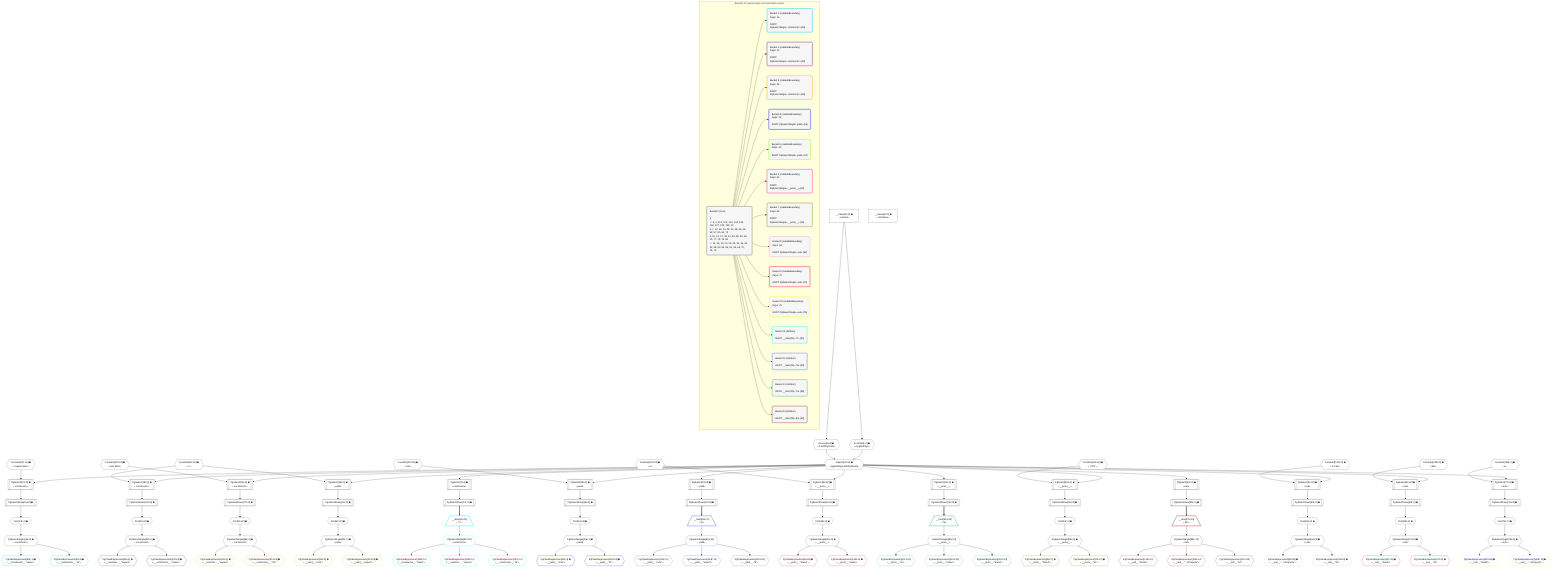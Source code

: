 %%{init: {'themeVariables': { 'fontSize': '12px'}}}%%
graph TD
    classDef path fill:#eee,stroke:#000,color:#000
    classDef plan fill:#fff,stroke-width:1px,color:#000
    classDef itemplan fill:#fff,stroke-width:2px,color:#000
    classDef unbatchedplan fill:#dff,stroke-width:1px,color:#000
    classDef sideeffectplan fill:#fcc,stroke-width:2px,color:#000
    classDef bucket fill:#f6f6f6,color:#000,stroke-width:2px,text-align:left

    subgraph "Buckets for queries/v4/js-reserved-table-names"
    Bucket0("Bucket 0 (root)<br /><br />1: <br />ᐳ: 8, 9, 121, 122, 123, 124, 125, 126, 127, 128, 129, 10<br />2: 7, 12, 18, 24, 29, 32, 38, 43, 46, 52, 57, 60, 66, 72<br />3: 15, 21, 27, 35, 41, 49, 55, 63, 69, 75, 77, 78, 79, 80<br />ᐳ: 14, 16, 20, 22, 26, 28, 34, 36, 40, 42, 48, 50, 54, 56, 62, 64, 68, 70, 74, 76"):::bucket
    Bucket1("Bucket 1 (nullableBoundary)<br />Deps: 16<br /><br />ROOT PgSelectSingleᐸconstructorᐳ[16]"):::bucket
    Bucket2("Bucket 2 (nullableBoundary)<br />Deps: 22<br /><br />ROOT PgSelectSingleᐸconstructorᐳ[22]"):::bucket
    Bucket3("Bucket 3 (nullableBoundary)<br />Deps: 28<br /><br />ROOT PgSelectSingleᐸconstructorᐳ[28]"):::bucket
    Bucket4("Bucket 4 (nullableBoundary)<br />Deps: 36<br /><br />ROOT PgSelectSingleᐸyieldᐳ[36]"):::bucket
    Bucket5("Bucket 5 (nullableBoundary)<br />Deps: 42<br /><br />ROOT PgSelectSingleᐸyieldᐳ[42]"):::bucket
    Bucket6("Bucket 6 (nullableBoundary)<br />Deps: 50<br /><br />ROOT PgSelectSingleᐸ__proto__ᐳ[50]"):::bucket
    Bucket7("Bucket 7 (nullableBoundary)<br />Deps: 56<br /><br />ROOT PgSelectSingleᐸ__proto__ᐳ[56]"):::bucket
    Bucket8("Bucket 8 (nullableBoundary)<br />Deps: 64<br /><br />ROOT PgSelectSingleᐸnullᐳ[64]"):::bucket
    Bucket9("Bucket 9 (nullableBoundary)<br />Deps: 70<br /><br />ROOT PgSelectSingleᐸnullᐳ[70]"):::bucket
    Bucket10("Bucket 10 (nullableBoundary)<br />Deps: 76<br /><br />ROOT PgSelectSingleᐸnullᐳ[76]"):::bucket
    Bucket11("Bucket 11 (listItem)<br /><br />ROOT __Item{11}ᐸ77ᐳ[81]"):::bucket
    Bucket12("Bucket 12 (listItem)<br /><br />ROOT __Item{12}ᐸ78ᐳ[83]"):::bucket
    Bucket13("Bucket 13 (listItem)<br /><br />ROOT __Item{13}ᐸ79ᐳ[85]"):::bucket
    Bucket14("Bucket 14 (listItem)<br /><br />ROOT __Item{14}ᐸ80ᐳ[87]"):::bucket
    end
    Bucket0 --> Bucket1 & Bucket2 & Bucket3 & Bucket4 & Bucket5 & Bucket6 & Bucket7 & Bucket8 & Bucket9 & Bucket10 & Bucket11 & Bucket12 & Bucket13 & Bucket14

    %% plan dependencies
    Object10{{"Object[10∈0] ➊<br />ᐸ{pgSettings,withPgClient}ᐳ"}}:::plan
    Access8{{"Access[8∈0] ➊<br />ᐸ2.pgSettingsᐳ"}}:::plan
    Access9{{"Access[9∈0] ➊<br />ᐸ2.withPgClientᐳ"}}:::plan
    Access8 & Access9 --> Object10
    PgSelect12[["PgSelect[12∈0] ➊<br />ᐸconstructorᐳ"]]:::plan
    Constant121{{"Constant[121∈0] ➊<br />ᐸ'Copper Wire'ᐳ"}}:::plan
    Object10 & Constant121 --> PgSelect12
    PgSelect18[["PgSelect[18∈0] ➊<br />ᐸconstructorᐳ"]]:::plan
    Constant122{{"Constant[122∈0] ➊<br />ᐸ2ᐳ"}}:::plan
    Object10 & Constant122 --> PgSelect18
    PgSelect24[["PgSelect[24∈0] ➊<br />ᐸconstructorᐳ"]]:::plan
    Constant123{{"Constant[123∈0] ➊<br />ᐸ'Iron Mine'ᐳ"}}:::plan
    Object10 & Constant123 --> PgSelect24
    PgSelect32[["PgSelect[32∈0] ➊<br />ᐸyieldᐳ"]]:::plan
    Constant124{{"Constant[124∈0] ➊<br />ᐸ'UK'ᐳ"}}:::plan
    Object10 & Constant124 --> PgSelect32
    PgSelect38[["PgSelect[38∈0] ➊<br />ᐸyieldᐳ"]]:::plan
    Object10 & Constant122 --> PgSelect38
    PgSelect46[["PgSelect[46∈0] ➊<br />ᐸ__proto__ᐳ"]]:::plan
    Constant125{{"Constant[125∈0] ➊<br />ᐸ1ᐳ"}}:::plan
    Object10 & Constant125 --> PgSelect46
    PgSelect52[["PgSelect[52∈0] ➊<br />ᐸ__proto__ᐳ"]]:::plan
    Constant126{{"Constant[126∈0] ➊<br />ᐸ'VCS'ᐳ"}}:::plan
    Object10 & Constant126 --> PgSelect52
    PgSelect60[["PgSelect[60∈0] ➊<br />ᐸnullᐳ"]]:::plan
    Constant127{{"Constant[127∈0] ➊<br />ᐸ'10 am'ᐳ"}}:::plan
    Object10 & Constant127 --> PgSelect60
    PgSelect66[["PgSelect[66∈0] ➊<br />ᐸnullᐳ"]]:::plan
    Constant128{{"Constant[128∈0] ➊<br />ᐸ'flat'ᐳ"}}:::plan
    Object10 & Constant128 --> PgSelect66
    PgSelect72[["PgSelect[72∈0] ➊<br />ᐸnullᐳ"]]:::plan
    Constant129{{"Constant[129∈0] ➊<br />ᐸ3ᐳ"}}:::plan
    Object10 & Constant129 --> PgSelect72
    PgSelect7[["PgSelect[7∈0] ➊<br />ᐸconstructorᐳ"]]:::plan
    Object10 --> PgSelect7
    __Value2["__Value[2∈0] ➊<br />ᐸcontextᐳ"]:::plan
    __Value2 --> Access8
    __Value2 --> Access9
    First14{{"First[14∈0] ➊"}}:::plan
    PgSelectRows15[["PgSelectRows[15∈0] ➊"]]:::plan
    PgSelectRows15 --> First14
    PgSelect12 --> PgSelectRows15
    PgSelectSingle16{{"PgSelectSingle[16∈0] ➊<br />ᐸconstructorᐳ"}}:::plan
    First14 --> PgSelectSingle16
    First20{{"First[20∈0] ➊"}}:::plan
    PgSelectRows21[["PgSelectRows[21∈0] ➊"]]:::plan
    PgSelectRows21 --> First20
    PgSelect18 --> PgSelectRows21
    PgSelectSingle22{{"PgSelectSingle[22∈0] ➊<br />ᐸconstructorᐳ"}}:::plan
    First20 --> PgSelectSingle22
    First26{{"First[26∈0] ➊"}}:::plan
    PgSelectRows27[["PgSelectRows[27∈0] ➊"]]:::plan
    PgSelectRows27 --> First26
    PgSelect24 --> PgSelectRows27
    PgSelectSingle28{{"PgSelectSingle[28∈0] ➊<br />ᐸconstructorᐳ"}}:::plan
    First26 --> PgSelectSingle28
    PgSelect29[["PgSelect[29∈0] ➊<br />ᐸyieldᐳ"]]:::plan
    Object10 --> PgSelect29
    First34{{"First[34∈0] ➊"}}:::plan
    PgSelectRows35[["PgSelectRows[35∈0] ➊"]]:::plan
    PgSelectRows35 --> First34
    PgSelect32 --> PgSelectRows35
    PgSelectSingle36{{"PgSelectSingle[36∈0] ➊<br />ᐸyieldᐳ"}}:::plan
    First34 --> PgSelectSingle36
    First40{{"First[40∈0] ➊"}}:::plan
    PgSelectRows41[["PgSelectRows[41∈0] ➊"]]:::plan
    PgSelectRows41 --> First40
    PgSelect38 --> PgSelectRows41
    PgSelectSingle42{{"PgSelectSingle[42∈0] ➊<br />ᐸyieldᐳ"}}:::plan
    First40 --> PgSelectSingle42
    PgSelect43[["PgSelect[43∈0] ➊<br />ᐸ__proto__ᐳ"]]:::plan
    Object10 --> PgSelect43
    First48{{"First[48∈0] ➊"}}:::plan
    PgSelectRows49[["PgSelectRows[49∈0] ➊"]]:::plan
    PgSelectRows49 --> First48
    PgSelect46 --> PgSelectRows49
    PgSelectSingle50{{"PgSelectSingle[50∈0] ➊<br />ᐸ__proto__ᐳ"}}:::plan
    First48 --> PgSelectSingle50
    First54{{"First[54∈0] ➊"}}:::plan
    PgSelectRows55[["PgSelectRows[55∈0] ➊"]]:::plan
    PgSelectRows55 --> First54
    PgSelect52 --> PgSelectRows55
    PgSelectSingle56{{"PgSelectSingle[56∈0] ➊<br />ᐸ__proto__ᐳ"}}:::plan
    First54 --> PgSelectSingle56
    PgSelect57[["PgSelect[57∈0] ➊<br />ᐸnullᐳ"]]:::plan
    Object10 --> PgSelect57
    First62{{"First[62∈0] ➊"}}:::plan
    PgSelectRows63[["PgSelectRows[63∈0] ➊"]]:::plan
    PgSelectRows63 --> First62
    PgSelect60 --> PgSelectRows63
    PgSelectSingle64{{"PgSelectSingle[64∈0] ➊<br />ᐸnullᐳ"}}:::plan
    First62 --> PgSelectSingle64
    First68{{"First[68∈0] ➊"}}:::plan
    PgSelectRows69[["PgSelectRows[69∈0] ➊"]]:::plan
    PgSelectRows69 --> First68
    PgSelect66 --> PgSelectRows69
    PgSelectSingle70{{"PgSelectSingle[70∈0] ➊<br />ᐸnullᐳ"}}:::plan
    First68 --> PgSelectSingle70
    First74{{"First[74∈0] ➊"}}:::plan
    PgSelectRows75[["PgSelectRows[75∈0] ➊"]]:::plan
    PgSelectRows75 --> First74
    PgSelect72 --> PgSelectRows75
    PgSelectSingle76{{"PgSelectSingle[76∈0] ➊<br />ᐸnullᐳ"}}:::plan
    First74 --> PgSelectSingle76
    PgSelectRows77[["PgSelectRows[77∈0] ➊"]]:::plan
    PgSelect7 --> PgSelectRows77
    PgSelectRows78[["PgSelectRows[78∈0] ➊"]]:::plan
    PgSelect29 --> PgSelectRows78
    PgSelectRows79[["PgSelectRows[79∈0] ➊"]]:::plan
    PgSelect43 --> PgSelectRows79
    PgSelectRows80[["PgSelectRows[80∈0] ➊"]]:::plan
    PgSelect57 --> PgSelectRows80
    __Value4["__Value[4∈0] ➊<br />ᐸrootValueᐳ"]:::plan
    PgClassExpression89{{"PgClassExpression[89∈1] ➊<br />ᐸ__constructor__.”name”ᐳ"}}:::plan
    PgSelectSingle16 --> PgClassExpression89
    PgClassExpression99{{"PgClassExpression[99∈1] ➊<br />ᐸ__constructor__.”id”ᐳ"}}:::plan
    PgSelectSingle16 --> PgClassExpression99
    PgClassExpression90{{"PgClassExpression[90∈2] ➊<br />ᐸ__construc..._.”export”ᐳ"}}:::plan
    PgSelectSingle22 --> PgClassExpression90
    PgClassExpression100{{"PgClassExpression[100∈2] ➊<br />ᐸ__constructor__.”name”ᐳ"}}:::plan
    PgSelectSingle22 --> PgClassExpression100
    PgClassExpression91{{"PgClassExpression[91∈3] ➊<br />ᐸ__construc..._.”export”ᐳ"}}:::plan
    PgSelectSingle28 --> PgClassExpression91
    PgClassExpression101{{"PgClassExpression[101∈3] ➊<br />ᐸ__constructor__.”id”ᐳ"}}:::plan
    PgSelectSingle28 --> PgClassExpression101
    PgClassExpression92{{"PgClassExpression[92∈4] ➊<br />ᐸ__yield__.”crop”ᐳ"}}:::plan
    PgSelectSingle36 --> PgClassExpression92
    PgClassExpression102{{"PgClassExpression[102∈4] ➊<br />ᐸ__yield__.”id”ᐳ"}}:::plan
    PgSelectSingle36 --> PgClassExpression102
    PgClassExpression93{{"PgClassExpression[93∈5] ➊<br />ᐸ__yield__.”crop”ᐳ"}}:::plan
    PgSelectSingle42 --> PgClassExpression93
    PgClassExpression103{{"PgClassExpression[103∈5] ➊<br />ᐸ__yield__.”export”ᐳ"}}:::plan
    PgSelectSingle42 --> PgClassExpression103
    PgClassExpression94{{"PgClassExpression[94∈6] ➊<br />ᐸ__proto__.”brand”ᐳ"}}:::plan
    PgSelectSingle50 --> PgClassExpression94
    PgClassExpression104{{"PgClassExpression[104∈6] ➊<br />ᐸ__proto__.”name”ᐳ"}}:::plan
    PgSelectSingle50 --> PgClassExpression104
    PgClassExpression95{{"PgClassExpression[95∈7] ➊<br />ᐸ__proto__.”brand”ᐳ"}}:::plan
    PgSelectSingle56 --> PgClassExpression95
    PgClassExpression105{{"PgClassExpression[105∈7] ➊<br />ᐸ__proto__.”id”ᐳ"}}:::plan
    PgSelectSingle56 --> PgClassExpression105
    PgClassExpression96{{"PgClassExpression[96∈8] ➊<br />ᐸ__null__.”...nProperty”ᐳ"}}:::plan
    PgSelectSingle64 --> PgClassExpression96
    PgClassExpression106{{"PgClassExpression[106∈8] ➊<br />ᐸ__null__.”id”ᐳ"}}:::plan
    PgSelectSingle64 --> PgClassExpression106
    PgClassExpression97{{"PgClassExpression[97∈9] ➊<br />ᐸ__null__.”break”ᐳ"}}:::plan
    PgSelectSingle70 --> PgClassExpression97
    PgClassExpression107{{"PgClassExpression[107∈9] ➊<br />ᐸ__null__.”id”ᐳ"}}:::plan
    PgSelectSingle70 --> PgClassExpression107
    PgClassExpression98{{"PgClassExpression[98∈10] ➊<br />ᐸ__null__.”break”ᐳ"}}:::plan
    PgSelectSingle76 --> PgClassExpression98
    PgClassExpression108{{"PgClassExpression[108∈10] ➊<br />ᐸ__null__.”...nProperty”ᐳ"}}:::plan
    PgSelectSingle76 --> PgClassExpression108
    __Item81[/"__Item[81∈11]<br />ᐸ77ᐳ"\]:::itemplan
    PgSelectRows77 ==> __Item81
    PgSelectSingle82{{"PgSelectSingle[82∈11]<br />ᐸconstructorᐳ"}}:::plan
    __Item81 --> PgSelectSingle82
    PgClassExpression109{{"PgClassExpression[109∈11]<br />ᐸ__constructor__.”name”ᐳ"}}:::plan
    PgSelectSingle82 --> PgClassExpression109
    PgClassExpression113{{"PgClassExpression[113∈11]<br />ᐸ__construc..._.”export”ᐳ"}}:::plan
    PgSelectSingle82 --> PgClassExpression113
    PgClassExpression117{{"PgClassExpression[117∈11]<br />ᐸ__constructor__.”id”ᐳ"}}:::plan
    PgSelectSingle82 --> PgClassExpression117
    __Item83[/"__Item[83∈12]<br />ᐸ78ᐳ"\]:::itemplan
    PgSelectRows78 ==> __Item83
    PgSelectSingle84{{"PgSelectSingle[84∈12]<br />ᐸyieldᐳ"}}:::plan
    __Item83 --> PgSelectSingle84
    PgClassExpression110{{"PgClassExpression[110∈12]<br />ᐸ__yield__.”crop”ᐳ"}}:::plan
    PgSelectSingle84 --> PgClassExpression110
    PgClassExpression114{{"PgClassExpression[114∈12]<br />ᐸ__yield__.”export”ᐳ"}}:::plan
    PgSelectSingle84 --> PgClassExpression114
    PgClassExpression118{{"PgClassExpression[118∈12]<br />ᐸ__yield__.”id”ᐳ"}}:::plan
    PgSelectSingle84 --> PgClassExpression118
    __Item85[/"__Item[85∈13]<br />ᐸ79ᐳ"\]:::itemplan
    PgSelectRows79 ==> __Item85
    PgSelectSingle86{{"PgSelectSingle[86∈13]<br />ᐸ__proto__ᐳ"}}:::plan
    __Item85 --> PgSelectSingle86
    PgClassExpression111{{"PgClassExpression[111∈13]<br />ᐸ__proto__.”id”ᐳ"}}:::plan
    PgSelectSingle86 --> PgClassExpression111
    PgClassExpression115{{"PgClassExpression[115∈13]<br />ᐸ__proto__.”name”ᐳ"}}:::plan
    PgSelectSingle86 --> PgClassExpression115
    PgClassExpression119{{"PgClassExpression[119∈13]<br />ᐸ__proto__.”brand”ᐳ"}}:::plan
    PgSelectSingle86 --> PgClassExpression119
    __Item87[/"__Item[87∈14]<br />ᐸ80ᐳ"\]:::itemplan
    PgSelectRows80 ==> __Item87
    PgSelectSingle88{{"PgSelectSingle[88∈14]<br />ᐸnullᐳ"}}:::plan
    __Item87 --> PgSelectSingle88
    PgClassExpression112{{"PgClassExpression[112∈14]<br />ᐸ__null__.”break”ᐳ"}}:::plan
    PgSelectSingle88 --> PgClassExpression112
    PgClassExpression116{{"PgClassExpression[116∈14]<br />ᐸ__null__.”...nProperty”ᐳ"}}:::plan
    PgSelectSingle88 --> PgClassExpression116
    PgClassExpression120{{"PgClassExpression[120∈14]<br />ᐸ__null__.”id”ᐳ"}}:::plan
    PgSelectSingle88 --> PgClassExpression120

    %% define steps
    classDef bucket0 stroke:#696969
    class Bucket0,__Value2,__Value4,PgSelect7,Access8,Access9,Object10,PgSelect12,First14,PgSelectRows15,PgSelectSingle16,PgSelect18,First20,PgSelectRows21,PgSelectSingle22,PgSelect24,First26,PgSelectRows27,PgSelectSingle28,PgSelect29,PgSelect32,First34,PgSelectRows35,PgSelectSingle36,PgSelect38,First40,PgSelectRows41,PgSelectSingle42,PgSelect43,PgSelect46,First48,PgSelectRows49,PgSelectSingle50,PgSelect52,First54,PgSelectRows55,PgSelectSingle56,PgSelect57,PgSelect60,First62,PgSelectRows63,PgSelectSingle64,PgSelect66,First68,PgSelectRows69,PgSelectSingle70,PgSelect72,First74,PgSelectRows75,PgSelectSingle76,PgSelectRows77,PgSelectRows78,PgSelectRows79,PgSelectRows80,Constant121,Constant122,Constant123,Constant124,Constant125,Constant126,Constant127,Constant128,Constant129 bucket0
    classDef bucket1 stroke:#00bfff
    class Bucket1,PgClassExpression89,PgClassExpression99 bucket1
    classDef bucket2 stroke:#7f007f
    class Bucket2,PgClassExpression90,PgClassExpression100 bucket2
    classDef bucket3 stroke:#ffa500
    class Bucket3,PgClassExpression91,PgClassExpression101 bucket3
    classDef bucket4 stroke:#0000ff
    class Bucket4,PgClassExpression92,PgClassExpression102 bucket4
    classDef bucket5 stroke:#7fff00
    class Bucket5,PgClassExpression93,PgClassExpression103 bucket5
    classDef bucket6 stroke:#ff1493
    class Bucket6,PgClassExpression94,PgClassExpression104 bucket6
    classDef bucket7 stroke:#808000
    class Bucket7,PgClassExpression95,PgClassExpression105 bucket7
    classDef bucket8 stroke:#dda0dd
    class Bucket8,PgClassExpression96,PgClassExpression106 bucket8
    classDef bucket9 stroke:#ff0000
    class Bucket9,PgClassExpression97,PgClassExpression107 bucket9
    classDef bucket10 stroke:#ffff00
    class Bucket10,PgClassExpression98,PgClassExpression108 bucket10
    classDef bucket11 stroke:#00ffff
    class Bucket11,__Item81,PgSelectSingle82,PgClassExpression109,PgClassExpression113,PgClassExpression117 bucket11
    classDef bucket12 stroke:#4169e1
    class Bucket12,__Item83,PgSelectSingle84,PgClassExpression110,PgClassExpression114,PgClassExpression118 bucket12
    classDef bucket13 stroke:#3cb371
    class Bucket13,__Item85,PgSelectSingle86,PgClassExpression111,PgClassExpression115,PgClassExpression119 bucket13
    classDef bucket14 stroke:#a52a2a
    class Bucket14,__Item87,PgSelectSingle88,PgClassExpression112,PgClassExpression116,PgClassExpression120 bucket14